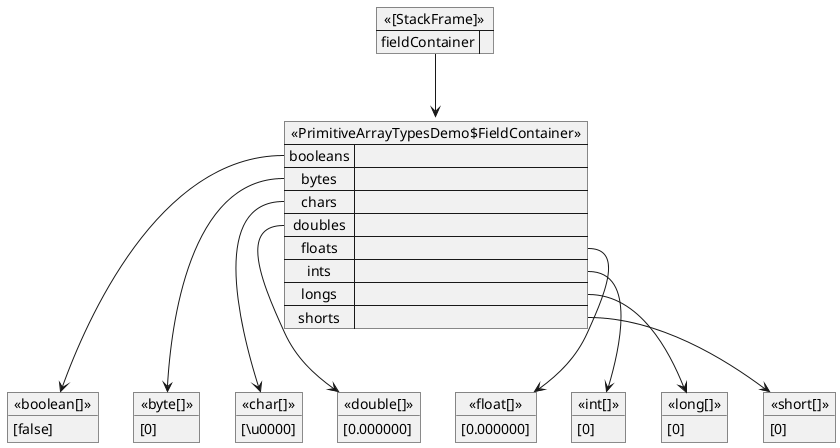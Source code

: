 @startuml
map "<<[StackFrame]>>" as _0f07b6f2a31cbd2e26428c51e8660b0dffe6e352 {
  fieldContainer =>
}
map "<<PrimitiveArrayTypesDemo$FieldContainer>>" as _8ce452985be919cded485a9edbe5e6082b3effa7 {
  booleans =>
  bytes =>
  chars =>
  doubles =>
  floats =>
  ints =>
  longs =>
  shorts =>
}
object "<<boolean[]>>" as _a7b8693ef34c95429601339e93379f6a889a0117 {
  [false]
}
object "<<byte[]>>" as _62fc0855040a9e18089cfba11a18b8b2dd6036ed {
  [0]
}
object "<<char[]>>" as _c4038b4808c6c13845c534f84a12990c7f996830 {
  [\u0000]
}
object "<<double[]>>" as _3bf981107596a21c2b5a0bfb5db7d2ce37b6080a {
  [0.000000]
}
object "<<float[]>>" as _08c49eb5b046fb06d4378a2979a2f6344414bfa5 {
  [0.000000]
}
object "<<int[]>>" as _1a39cae2fdfb5c9759592bd1dd7b129fd06eb1bd {
  [0]
}
object "<<long[]>>" as _dc2796f1367e70d585ec072b4370425c2de23aba {
  [0]
}
object "<<short[]>>" as _d0d806b0c2a22e0831cc86f136c2d761dabc3693 {
  [0]
}
_0f07b6f2a31cbd2e26428c51e8660b0dffe6e352::fieldContainer ==> _8ce452985be919cded485a9edbe5e6082b3effa7
_8ce452985be919cded485a9edbe5e6082b3effa7::booleans ==> _a7b8693ef34c95429601339e93379f6a889a0117
_8ce452985be919cded485a9edbe5e6082b3effa7::bytes ==> _62fc0855040a9e18089cfba11a18b8b2dd6036ed
_8ce452985be919cded485a9edbe5e6082b3effa7::chars ==> _c4038b4808c6c13845c534f84a12990c7f996830
_8ce452985be919cded485a9edbe5e6082b3effa7::doubles ==> _3bf981107596a21c2b5a0bfb5db7d2ce37b6080a
_8ce452985be919cded485a9edbe5e6082b3effa7::floats ==> _08c49eb5b046fb06d4378a2979a2f6344414bfa5
_8ce452985be919cded485a9edbe5e6082b3effa7::ints ==> _1a39cae2fdfb5c9759592bd1dd7b129fd06eb1bd
_8ce452985be919cded485a9edbe5e6082b3effa7::longs ==> _dc2796f1367e70d585ec072b4370425c2de23aba
_8ce452985be919cded485a9edbe5e6082b3effa7::shorts ==> _d0d806b0c2a22e0831cc86f136c2d761dabc3693
@enduml
